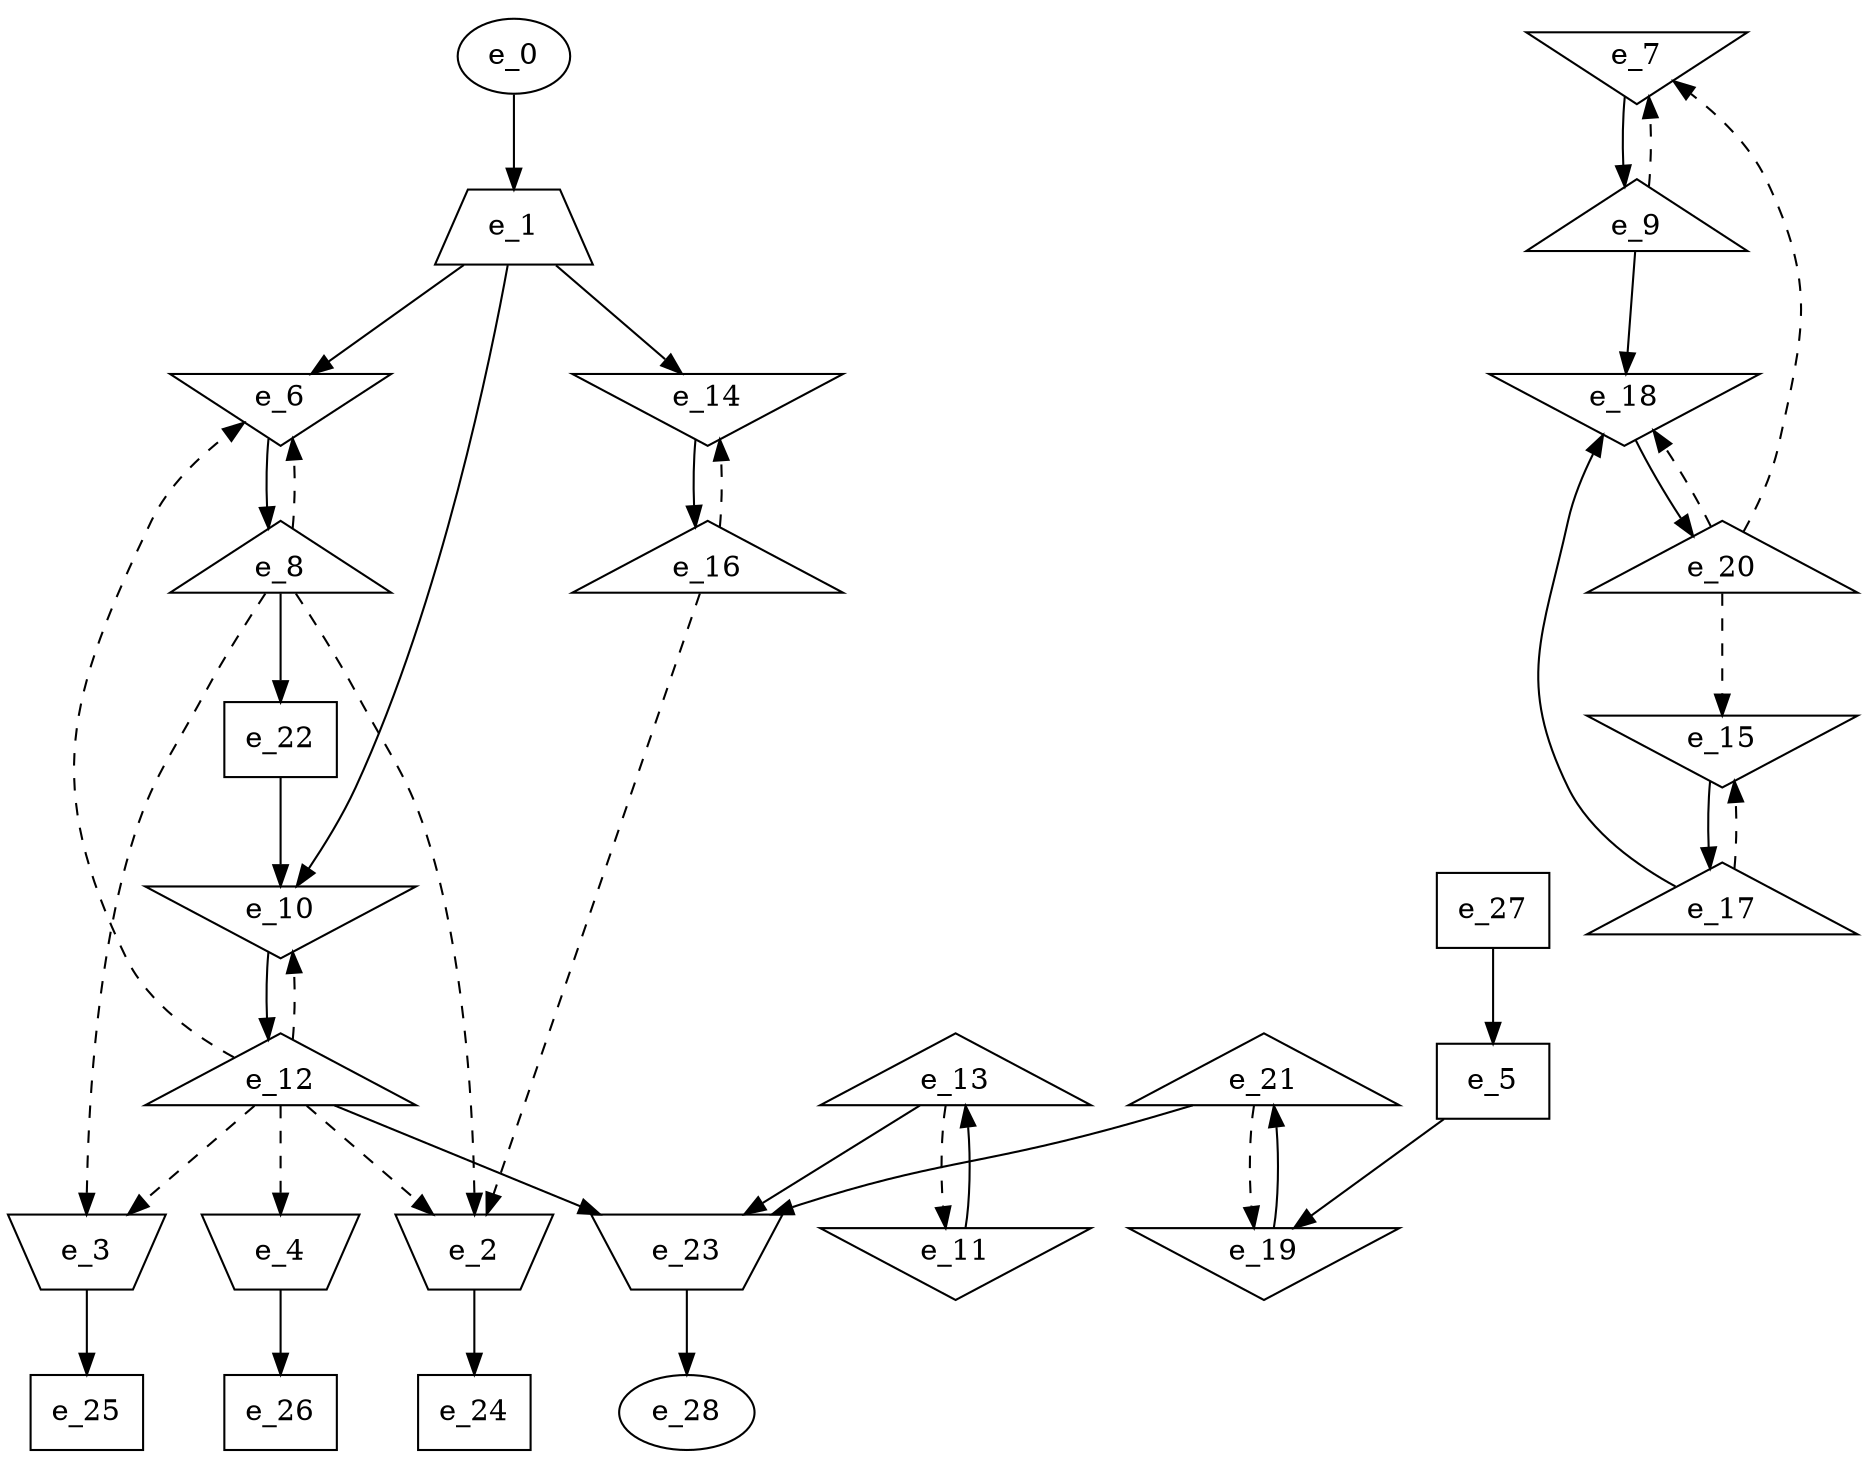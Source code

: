digraph control_path {
  e_0: entry_node : n ;
  e_1 [shape = trapezium];
  e_2 [shape = invtrapezium];
  e_3 [shape = invtrapezium];
  e_4 [shape = invtrapezium];
  e_5 [shape = dot];
  e_6 [shape = invtriangle];
  e_7 [shape = invtriangle];
  e_8 [shape = triangle];
  e_9 [shape = triangle];
  e_10 [shape = invtriangle];
  e_11 [shape = invtriangle];
  e_12 [shape = triangle];
  e_13 [shape = triangle];
  e_14 [shape = invtriangle];
  e_15 [shape = invtriangle];
  e_16 [shape = triangle];
  e_17 [shape = triangle];
  e_18 [shape = invtriangle];
  e_19 [shape = invtriangle];
  e_20 [shape = triangle];
  e_21 [shape = triangle];
  e_22 [shape = dot];
  e_23 [shape = invtrapezium];
  e_24 [shape = dot];
  e_25 [shape = dot];
  e_26 [shape = dot];
  e_27 [shape = dot];
  e_28: exit_node : s ;
  e_0 -> e_1;
  e_8 -> e_2[style = dashed];
  e_12 -> e_2[style = dashed];
  e_16 -> e_2[style = dashed];
  e_8 -> e_3[style = dashed];
  e_12 -> e_3[style = dashed];
  e_12 -> e_4[style = dashed];
  e_27 -> e_5;
  e_1 -> e_6;
  e_8 -> e_6[style = dashed];
  e_12 -> e_6[style = dashed];
  e_20 -> e_7[style = dashed];
  e_9 -> e_7[style = dashed];
  e_6 -> e_8;
  e_7 -> e_9;
  e_1 -> e_10;
  e_22 -> e_10;
  e_12 -> e_10[style = dashed];
  e_13 -> e_11[style = dashed];
  e_10 -> e_12;
  e_11 -> e_13;
  e_1 -> e_14;
  e_16 -> e_14[style = dashed];
  e_17 -> e_15[style = dashed];
  e_20 -> e_15[style = dashed];
  e_14 -> e_16;
  e_15 -> e_17;
  e_17 -> e_18;
  e_9 -> e_18;
  e_20 -> e_18[style = dashed];
  e_5 -> e_19;
  e_21 -> e_19[style = dashed];
  e_18 -> e_20;
  e_19 -> e_21;
  e_8 -> e_22;
  e_12 -> e_23;
  e_21 -> e_23;
  e_13 -> e_23;
  e_2 -> e_24;
  e_3 -> e_25;
  e_4 -> e_26;
  e_23 -> e_28;
}
